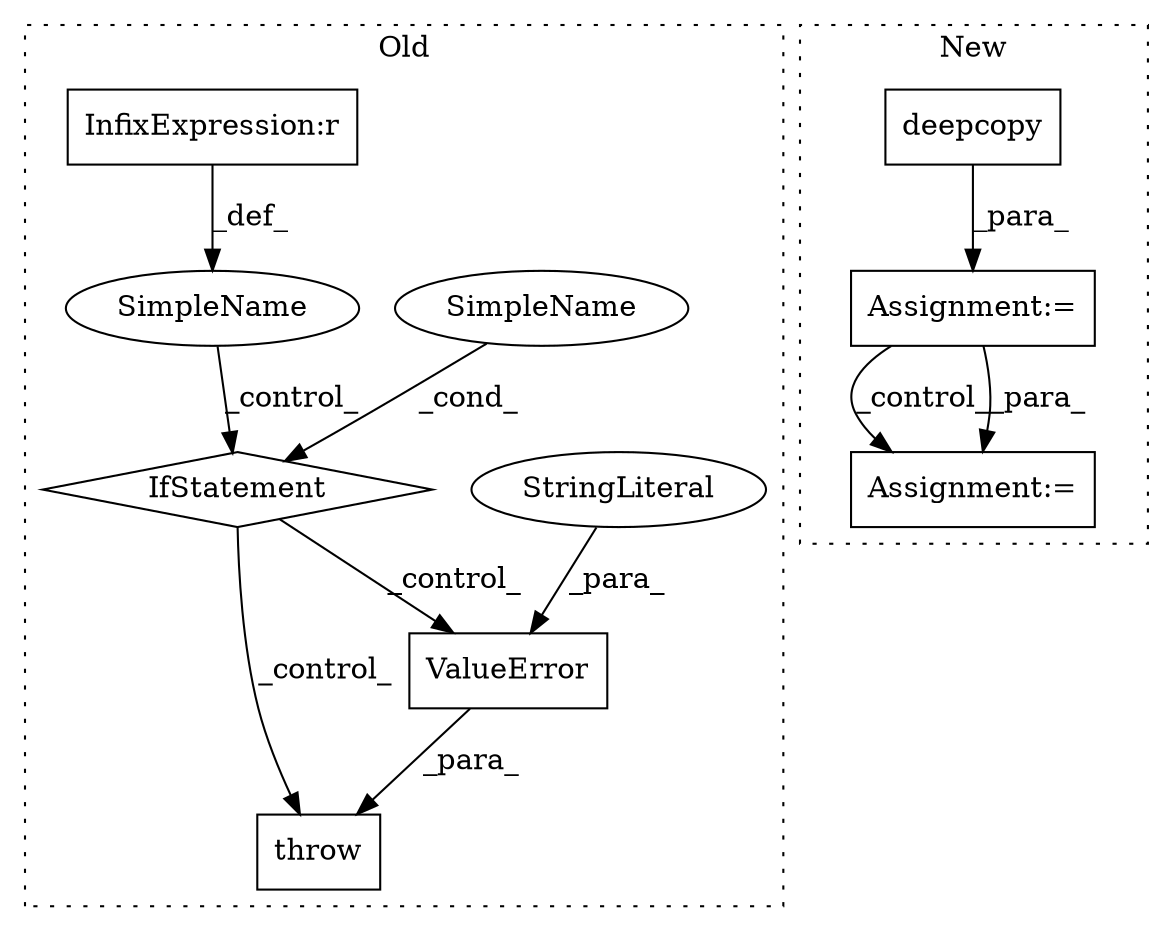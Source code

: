 digraph G {
subgraph cluster0 {
1 [label="ValueError" a="32" s="11980,12012" l="11,1" shape="box"];
3 [label="IfStatement" a="25" s="11786,11857" l="18,2" shape="diamond"];
4 [label="SimpleName" a="42" s="" l="" shape="ellipse"];
5 [label="StringLiteral" a="45" s="11991" l="21" shape="ellipse"];
7 [label="throw" a="53" s="11974" l="6" shape="box"];
8 [label="SimpleName" a="42" s="" l="" shape="ellipse"];
9 [label="InfixExpression:r" a="27" s="11630" l="4" shape="box"];
label = "Old";
style="dotted";
}
subgraph cluster1 {
2 [label="deepcopy" a="32" s="10993,11019" l="9,1" shape="box"];
6 [label="Assignment:=" a="7" s="10987" l="1" shape="box"];
10 [label="Assignment:=" a="7" s="12770" l="1" shape="box"];
label = "New";
style="dotted";
}
1 -> 7 [label="_para_"];
2 -> 6 [label="_para_"];
3 -> 1 [label="_control_"];
3 -> 7 [label="_control_"];
4 -> 3 [label="_cond_"];
5 -> 1 [label="_para_"];
6 -> 10 [label="_control_"];
6 -> 10 [label="_para_"];
8 -> 3 [label="_control_"];
9 -> 8 [label="_def_"];
}